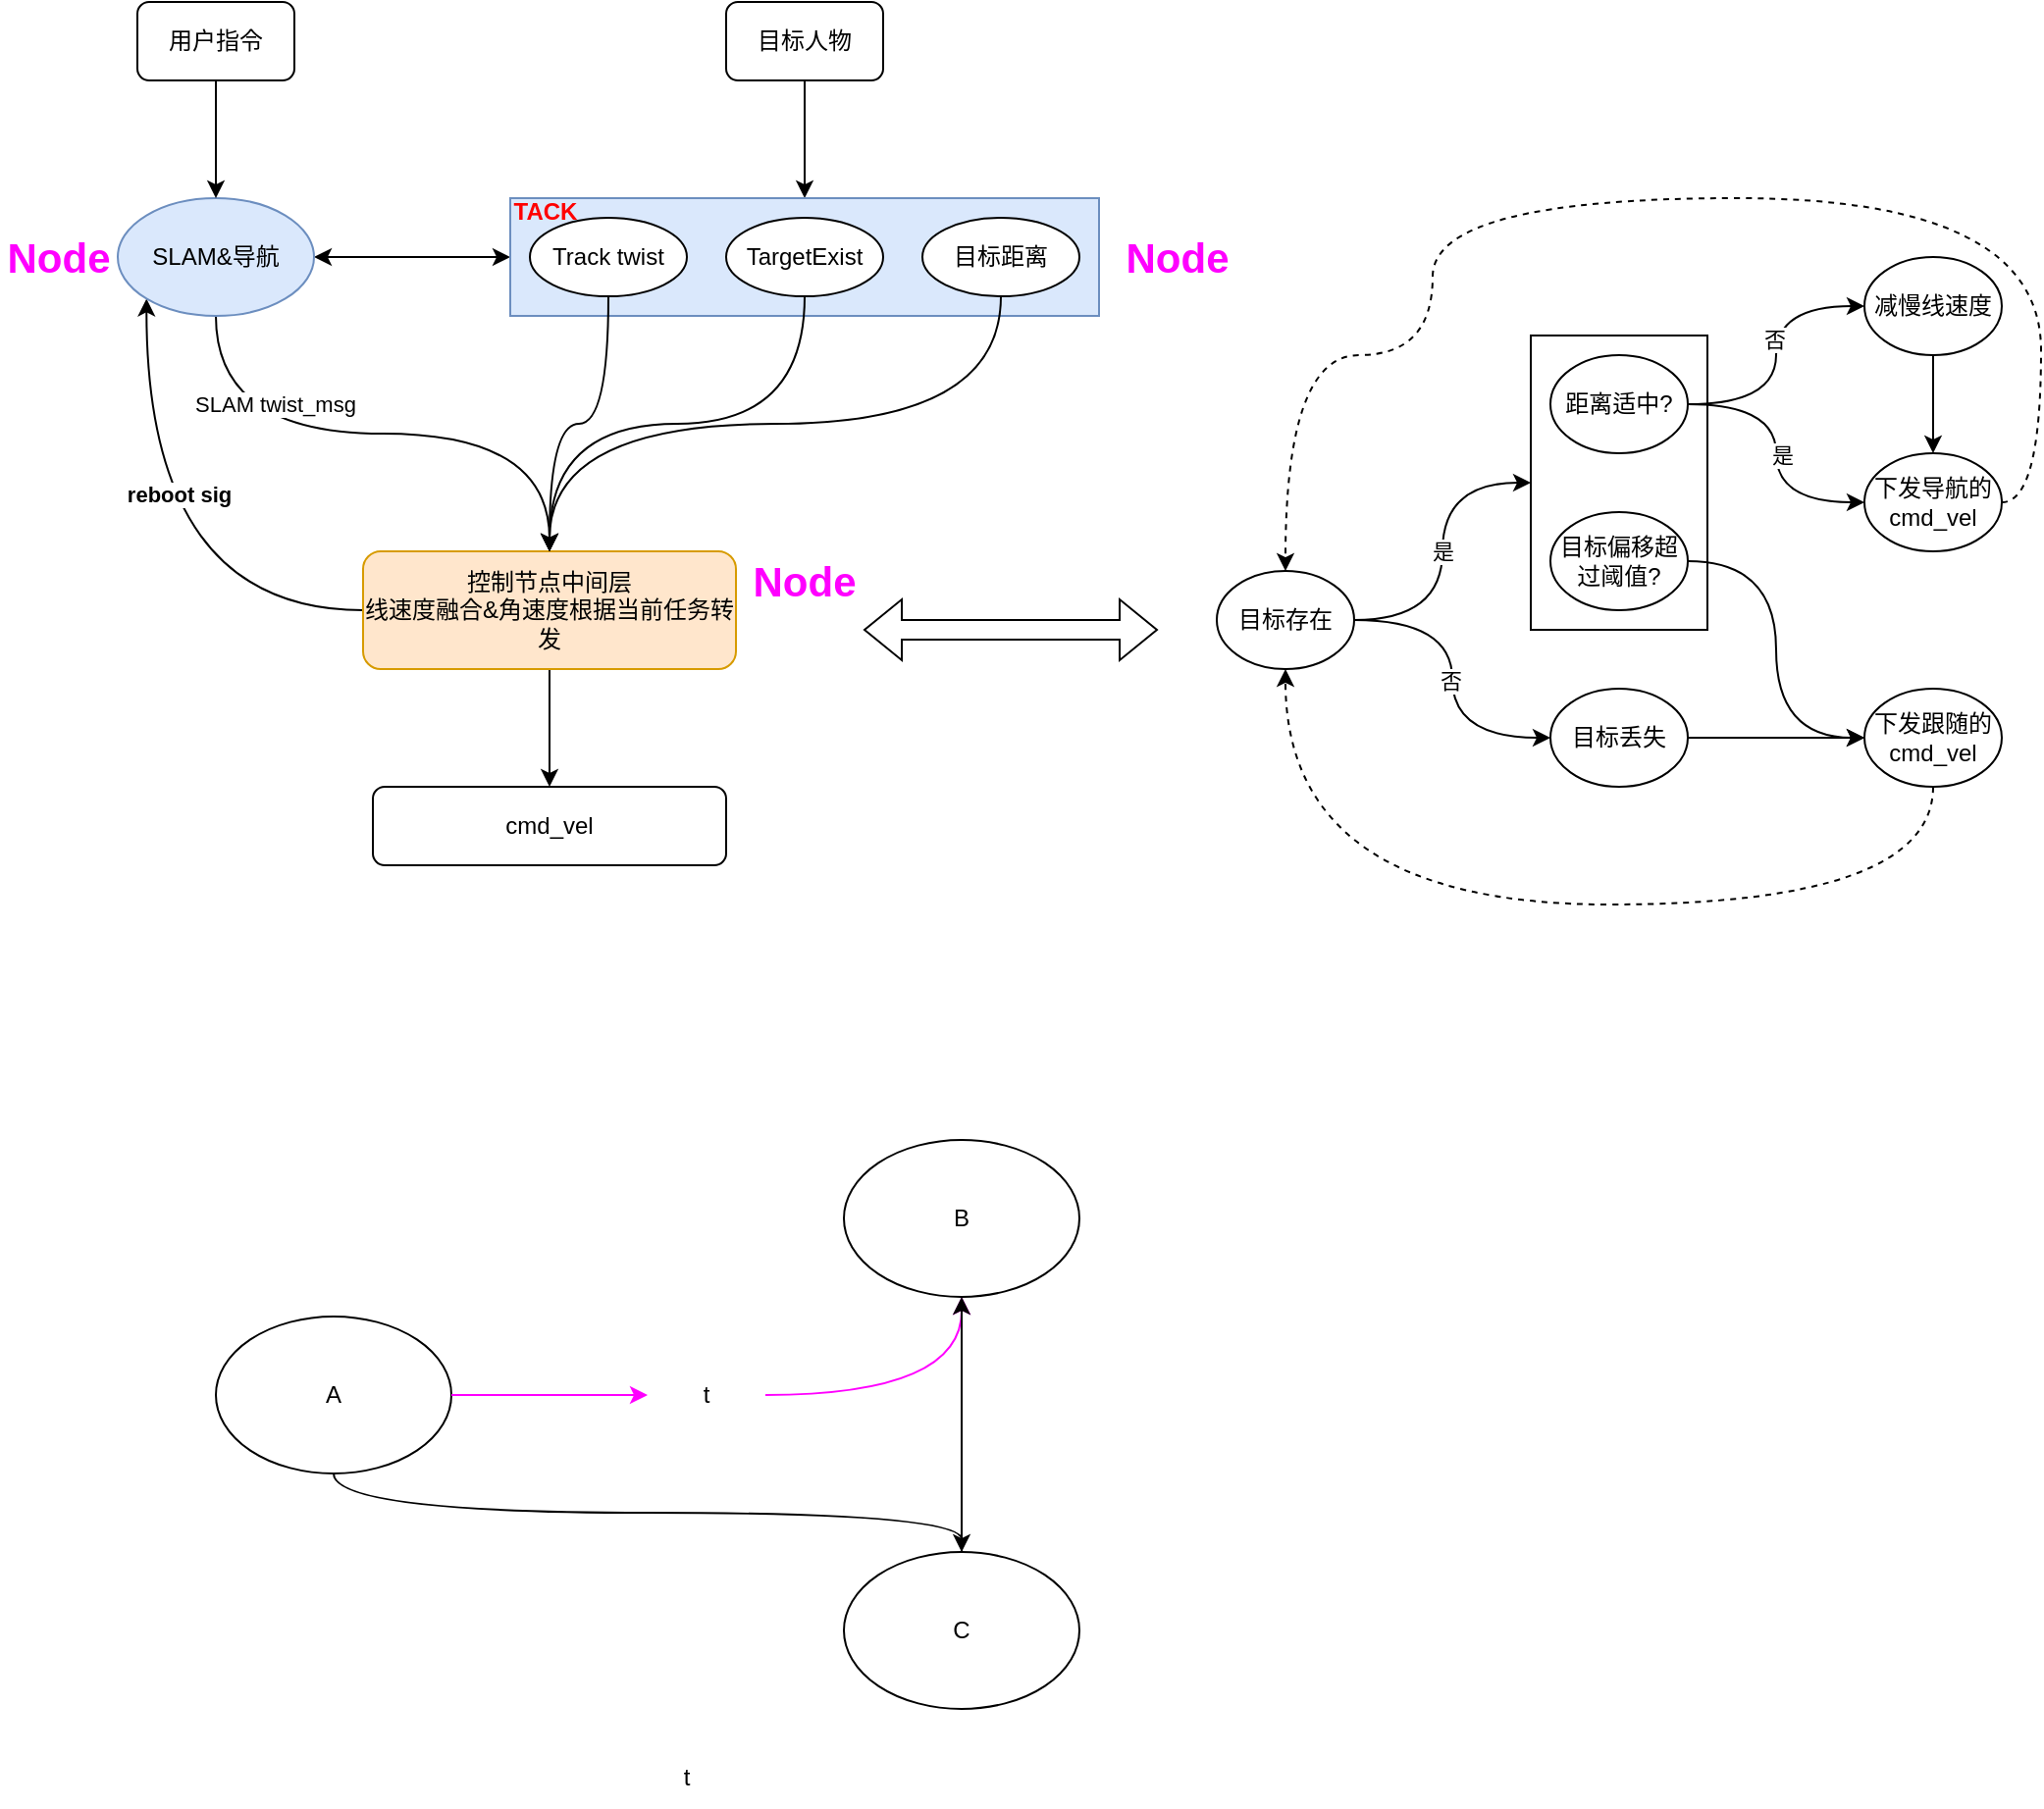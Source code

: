 <mxfile version="28.1.0">
  <diagram name="第 1 页" id="GIKNayzNPguGHVTuN4dD">
    <mxGraphModel dx="980" dy="596" grid="1" gridSize="10" guides="1" tooltips="1" connect="1" arrows="1" fold="1" page="1" pageScale="1" pageWidth="827" pageHeight="1169" math="0" shadow="0">
      <root>
        <mxCell id="0" />
        <mxCell id="1" parent="0" />
        <mxCell id="fyIjxlocXbZwOK5UZx2q-64" value="" style="group" vertex="1" connectable="0" parent="1">
          <mxGeometry x="940" y="210" width="90" height="150" as="geometry" />
        </mxCell>
        <mxCell id="fyIjxlocXbZwOK5UZx2q-63" value="" style="rounded=0;whiteSpace=wrap;html=1;" vertex="1" parent="fyIjxlocXbZwOK5UZx2q-64">
          <mxGeometry width="90" height="150" as="geometry" />
        </mxCell>
        <mxCell id="fyIjxlocXbZwOK5UZx2q-32" value="距离适中?" style="ellipse;whiteSpace=wrap;html=1;" vertex="1" parent="fyIjxlocXbZwOK5UZx2q-64">
          <mxGeometry x="10" y="10" width="70" height="50" as="geometry" />
        </mxCell>
        <mxCell id="fyIjxlocXbZwOK5UZx2q-54" value="目标偏移超过阈值?" style="ellipse;whiteSpace=wrap;html=1;" vertex="1" parent="fyIjxlocXbZwOK5UZx2q-64">
          <mxGeometry x="10" y="90" width="70" height="50" as="geometry" />
        </mxCell>
        <mxCell id="fyIjxlocXbZwOK5UZx2q-2" value="cmd_vel" style="rounded=1;whiteSpace=wrap;html=1;" vertex="1" parent="1">
          <mxGeometry x="350" y="440" width="180" height="40" as="geometry" />
        </mxCell>
        <mxCell id="fyIjxlocXbZwOK5UZx2q-23" style="edgeStyle=orthogonalEdgeStyle;curved=1;rounded=0;orthogonalLoop=1;jettySize=auto;html=1;exitX=0.5;exitY=1;exitDx=0;exitDy=0;entryX=0.5;entryY=0;entryDx=0;entryDy=0;" edge="1" parent="1" source="fyIjxlocXbZwOK5UZx2q-5" target="fyIjxlocXbZwOK5UZx2q-2">
          <mxGeometry relative="1" as="geometry" />
        </mxCell>
        <mxCell id="fyIjxlocXbZwOK5UZx2q-91" style="edgeStyle=orthogonalEdgeStyle;curved=1;rounded=0;orthogonalLoop=1;jettySize=auto;html=1;exitX=0;exitY=0.5;exitDx=0;exitDy=0;entryX=0;entryY=1;entryDx=0;entryDy=0;" edge="1" parent="1" source="fyIjxlocXbZwOK5UZx2q-5" target="fyIjxlocXbZwOK5UZx2q-7">
          <mxGeometry relative="1" as="geometry" />
        </mxCell>
        <mxCell id="fyIjxlocXbZwOK5UZx2q-92" value="reboot sig" style="edgeLabel;html=1;align=center;verticalAlign=middle;resizable=0;points=[];fontStyle=1" vertex="1" connectable="0" parent="fyIjxlocXbZwOK5UZx2q-91">
          <mxGeometry x="0.26" y="-16" relative="1" as="geometry">
            <mxPoint as="offset" />
          </mxGeometry>
        </mxCell>
        <mxCell id="fyIjxlocXbZwOK5UZx2q-5" value="控制节点中间层&lt;div&gt;线速度融合&amp;amp;角速度根据当前任务转发&lt;/div&gt;" style="rounded=1;whiteSpace=wrap;html=1;fillColor=#ffe6cc;strokeColor=#d79b00;" vertex="1" parent="1">
          <mxGeometry x="345" y="320" width="190" height="60" as="geometry" />
        </mxCell>
        <mxCell id="fyIjxlocXbZwOK5UZx2q-24" style="edgeStyle=orthogonalEdgeStyle;curved=1;rounded=0;orthogonalLoop=1;jettySize=auto;html=1;exitX=0.5;exitY=1;exitDx=0;exitDy=0;entryX=0.5;entryY=0;entryDx=0;entryDy=0;" edge="1" parent="1" source="fyIjxlocXbZwOK5UZx2q-7" target="fyIjxlocXbZwOK5UZx2q-5">
          <mxGeometry relative="1" as="geometry" />
        </mxCell>
        <mxCell id="fyIjxlocXbZwOK5UZx2q-27" value="SLAM twist_msg" style="edgeLabel;html=1;align=center;verticalAlign=middle;resizable=0;points=[];" vertex="1" connectable="0" parent="fyIjxlocXbZwOK5UZx2q-24">
          <mxGeometry x="-0.232" y="3" relative="1" as="geometry">
            <mxPoint x="-22" y="-12" as="offset" />
          </mxGeometry>
        </mxCell>
        <mxCell id="fyIjxlocXbZwOK5UZx2q-90" style="edgeStyle=orthogonalEdgeStyle;curved=1;rounded=0;orthogonalLoop=1;jettySize=auto;html=1;exitX=1;exitY=0.5;exitDx=0;exitDy=0;entryX=0;entryY=0.5;entryDx=0;entryDy=0;startArrow=classic;startFill=1;" edge="1" parent="1" source="fyIjxlocXbZwOK5UZx2q-7" target="fyIjxlocXbZwOK5UZx2q-41">
          <mxGeometry relative="1" as="geometry" />
        </mxCell>
        <mxCell id="fyIjxlocXbZwOK5UZx2q-7" value="SLAM&amp;amp;导航" style="ellipse;whiteSpace=wrap;html=1;fillColor=#dae8fc;strokeColor=#6c8ebf;" vertex="1" parent="1">
          <mxGeometry x="220" y="140" width="100" height="60" as="geometry" />
        </mxCell>
        <mxCell id="fyIjxlocXbZwOK5UZx2q-79" style="edgeStyle=orthogonalEdgeStyle;curved=1;rounded=0;orthogonalLoop=1;jettySize=auto;html=1;exitX=0.5;exitY=1;exitDx=0;exitDy=0;entryX=0.5;entryY=0;entryDx=0;entryDy=0;" edge="1" parent="1" source="fyIjxlocXbZwOK5UZx2q-18" target="fyIjxlocXbZwOK5UZx2q-7">
          <mxGeometry relative="1" as="geometry" />
        </mxCell>
        <mxCell id="fyIjxlocXbZwOK5UZx2q-18" value="用户指令" style="rounded=1;whiteSpace=wrap;html=1;" vertex="1" parent="1">
          <mxGeometry x="230" y="40" width="80" height="40" as="geometry" />
        </mxCell>
        <mxCell id="fyIjxlocXbZwOK5UZx2q-80" style="edgeStyle=orthogonalEdgeStyle;curved=1;rounded=0;orthogonalLoop=1;jettySize=auto;html=1;exitX=0.5;exitY=1;exitDx=0;exitDy=0;entryX=0.5;entryY=0;entryDx=0;entryDy=0;" edge="1" parent="1" source="fyIjxlocXbZwOK5UZx2q-22" target="fyIjxlocXbZwOK5UZx2q-41">
          <mxGeometry relative="1" as="geometry" />
        </mxCell>
        <mxCell id="fyIjxlocXbZwOK5UZx2q-22" value="目标人物" style="rounded=1;whiteSpace=wrap;html=1;" vertex="1" parent="1">
          <mxGeometry x="530" y="40" width="80" height="40" as="geometry" />
        </mxCell>
        <mxCell id="fyIjxlocXbZwOK5UZx2q-65" style="edgeStyle=orthogonalEdgeStyle;curved=1;rounded=0;orthogonalLoop=1;jettySize=auto;html=1;exitX=1;exitY=0.5;exitDx=0;exitDy=0;" edge="1" parent="1" source="fyIjxlocXbZwOK5UZx2q-31" target="fyIjxlocXbZwOK5UZx2q-63">
          <mxGeometry relative="1" as="geometry" />
        </mxCell>
        <mxCell id="fyIjxlocXbZwOK5UZx2q-75" value="是" style="edgeLabel;html=1;align=center;verticalAlign=middle;resizable=0;points=[];" vertex="1" connectable="0" parent="fyIjxlocXbZwOK5UZx2q-65">
          <mxGeometry x="-0.002" relative="1" as="geometry">
            <mxPoint as="offset" />
          </mxGeometry>
        </mxCell>
        <mxCell id="fyIjxlocXbZwOK5UZx2q-73" style="edgeStyle=orthogonalEdgeStyle;curved=1;rounded=0;orthogonalLoop=1;jettySize=auto;html=1;exitX=1;exitY=0.5;exitDx=0;exitDy=0;entryX=0;entryY=0.5;entryDx=0;entryDy=0;" edge="1" parent="1" source="fyIjxlocXbZwOK5UZx2q-31" target="fyIjxlocXbZwOK5UZx2q-72">
          <mxGeometry relative="1" as="geometry" />
        </mxCell>
        <mxCell id="fyIjxlocXbZwOK5UZx2q-76" value="否" style="edgeLabel;html=1;align=center;verticalAlign=middle;resizable=0;points=[];" vertex="1" connectable="0" parent="fyIjxlocXbZwOK5UZx2q-73">
          <mxGeometry x="0.011" y="-1" relative="1" as="geometry">
            <mxPoint as="offset" />
          </mxGeometry>
        </mxCell>
        <mxCell id="fyIjxlocXbZwOK5UZx2q-31" value="目标存在" style="ellipse;whiteSpace=wrap;html=1;" vertex="1" parent="1">
          <mxGeometry x="780" y="330" width="70" height="50" as="geometry" />
        </mxCell>
        <mxCell id="fyIjxlocXbZwOK5UZx2q-35" value="" style="edgeStyle=orthogonalEdgeStyle;curved=1;rounded=0;orthogonalLoop=1;jettySize=auto;html=1;" edge="1" parent="1" source="fyIjxlocXbZwOK5UZx2q-32" target="fyIjxlocXbZwOK5UZx2q-34">
          <mxGeometry relative="1" as="geometry" />
        </mxCell>
        <mxCell id="fyIjxlocXbZwOK5UZx2q-57" value="是" style="edgeLabel;html=1;align=center;verticalAlign=middle;resizable=0;points=[];" vertex="1" connectable="0" parent="fyIjxlocXbZwOK5UZx2q-35">
          <mxGeometry x="-0.237" y="3" relative="1" as="geometry">
            <mxPoint y="17" as="offset" />
          </mxGeometry>
        </mxCell>
        <mxCell id="fyIjxlocXbZwOK5UZx2q-60" style="edgeStyle=orthogonalEdgeStyle;curved=1;rounded=0;orthogonalLoop=1;jettySize=auto;html=1;exitX=1;exitY=0.5;exitDx=0;exitDy=0;entryX=0;entryY=0.5;entryDx=0;entryDy=0;" edge="1" parent="1" source="fyIjxlocXbZwOK5UZx2q-32" target="fyIjxlocXbZwOK5UZx2q-48">
          <mxGeometry relative="1" as="geometry" />
        </mxCell>
        <mxCell id="fyIjxlocXbZwOK5UZx2q-61" value="否" style="edgeLabel;html=1;align=center;verticalAlign=middle;resizable=0;points=[];" vertex="1" connectable="0" parent="fyIjxlocXbZwOK5UZx2q-60">
          <mxGeometry x="0.112" y="1" relative="1" as="geometry">
            <mxPoint as="offset" />
          </mxGeometry>
        </mxCell>
        <mxCell id="fyIjxlocXbZwOK5UZx2q-71" style="edgeStyle=orthogonalEdgeStyle;curved=1;rounded=0;orthogonalLoop=1;jettySize=auto;html=1;exitX=1;exitY=0.5;exitDx=0;exitDy=0;entryX=0.5;entryY=0;entryDx=0;entryDy=0;dashed=1;" edge="1" parent="1" source="fyIjxlocXbZwOK5UZx2q-34" target="fyIjxlocXbZwOK5UZx2q-31">
          <mxGeometry relative="1" as="geometry">
            <Array as="points">
              <mxPoint x="1200" y="295" />
              <mxPoint x="1200" y="140" />
              <mxPoint x="890" y="140" />
              <mxPoint x="890" y="220" />
              <mxPoint x="815" y="220" />
            </Array>
          </mxGeometry>
        </mxCell>
        <mxCell id="fyIjxlocXbZwOK5UZx2q-34" value="下发导航的cmd_vel" style="ellipse;whiteSpace=wrap;html=1;" vertex="1" parent="1">
          <mxGeometry x="1110" y="270" width="70" height="50" as="geometry" />
        </mxCell>
        <mxCell id="fyIjxlocXbZwOK5UZx2q-42" value="" style="group;fontStyle=1" vertex="1" connectable="0" parent="1">
          <mxGeometry x="420" y="140" width="300" height="60" as="geometry" />
        </mxCell>
        <mxCell id="fyIjxlocXbZwOK5UZx2q-41" value="" style="rounded=0;whiteSpace=wrap;html=1;fillColor=#dae8fc;strokeColor=#6c8ebf;" vertex="1" parent="fyIjxlocXbZwOK5UZx2q-42">
          <mxGeometry width="300" height="60" as="geometry" />
        </mxCell>
        <mxCell id="fyIjxlocXbZwOK5UZx2q-8" value="Track twist" style="ellipse;whiteSpace=wrap;html=1;" vertex="1" parent="fyIjxlocXbZwOK5UZx2q-42">
          <mxGeometry x="10" y="10" width="80" height="40" as="geometry" />
        </mxCell>
        <mxCell id="fyIjxlocXbZwOK5UZx2q-39" value="TargetExist" style="ellipse;whiteSpace=wrap;html=1;" vertex="1" parent="fyIjxlocXbZwOK5UZx2q-42">
          <mxGeometry x="110" y="10" width="80" height="40" as="geometry" />
        </mxCell>
        <mxCell id="fyIjxlocXbZwOK5UZx2q-40" value="目标距离" style="ellipse;whiteSpace=wrap;html=1;" vertex="1" parent="fyIjxlocXbZwOK5UZx2q-42">
          <mxGeometry x="210" y="10" width="80" height="40" as="geometry" />
        </mxCell>
        <mxCell id="fyIjxlocXbZwOK5UZx2q-46" value="TACK" style="text;strokeColor=none;align=center;fillColor=none;html=1;verticalAlign=middle;whiteSpace=wrap;rounded=0;fontColor=#FF0000;fontStyle=1" vertex="1" parent="fyIjxlocXbZwOK5UZx2q-42">
          <mxGeometry x="-12" y="-8" width="60" height="30" as="geometry" />
        </mxCell>
        <mxCell id="fyIjxlocXbZwOK5UZx2q-43" style="edgeStyle=orthogonalEdgeStyle;curved=1;rounded=0;orthogonalLoop=1;jettySize=auto;html=1;exitX=0.5;exitY=1;exitDx=0;exitDy=0;entryX=0.5;entryY=0;entryDx=0;entryDy=0;" edge="1" parent="1" source="fyIjxlocXbZwOK5UZx2q-8" target="fyIjxlocXbZwOK5UZx2q-5">
          <mxGeometry relative="1" as="geometry" />
        </mxCell>
        <mxCell id="fyIjxlocXbZwOK5UZx2q-44" style="edgeStyle=orthogonalEdgeStyle;curved=1;rounded=0;orthogonalLoop=1;jettySize=auto;html=1;exitX=0.5;exitY=1;exitDx=0;exitDy=0;" edge="1" parent="1" source="fyIjxlocXbZwOK5UZx2q-39" target="fyIjxlocXbZwOK5UZx2q-5">
          <mxGeometry relative="1" as="geometry" />
        </mxCell>
        <mxCell id="fyIjxlocXbZwOK5UZx2q-45" style="edgeStyle=orthogonalEdgeStyle;curved=1;rounded=0;orthogonalLoop=1;jettySize=auto;html=1;exitX=0.5;exitY=1;exitDx=0;exitDy=0;" edge="1" parent="1" source="fyIjxlocXbZwOK5UZx2q-40" target="fyIjxlocXbZwOK5UZx2q-5">
          <mxGeometry relative="1" as="geometry" />
        </mxCell>
        <mxCell id="fyIjxlocXbZwOK5UZx2q-53" style="edgeStyle=orthogonalEdgeStyle;curved=1;rounded=0;orthogonalLoop=1;jettySize=auto;html=1;exitX=0.5;exitY=1;exitDx=0;exitDy=0;entryX=0.5;entryY=0;entryDx=0;entryDy=0;" edge="1" parent="1" source="fyIjxlocXbZwOK5UZx2q-48" target="fyIjxlocXbZwOK5UZx2q-34">
          <mxGeometry relative="1" as="geometry" />
        </mxCell>
        <mxCell id="fyIjxlocXbZwOK5UZx2q-48" value="减慢线速度" style="ellipse;whiteSpace=wrap;html=1;" vertex="1" parent="1">
          <mxGeometry x="1110" y="170" width="70" height="50" as="geometry" />
        </mxCell>
        <mxCell id="fyIjxlocXbZwOK5UZx2q-77" style="edgeStyle=orthogonalEdgeStyle;curved=1;rounded=0;orthogonalLoop=1;jettySize=auto;html=1;exitX=0.5;exitY=1;exitDx=0;exitDy=0;entryX=0.5;entryY=1;entryDx=0;entryDy=0;dashed=1;" edge="1" parent="1" source="fyIjxlocXbZwOK5UZx2q-67" target="fyIjxlocXbZwOK5UZx2q-31">
          <mxGeometry relative="1" as="geometry">
            <Array as="points">
              <mxPoint x="1145" y="500" />
              <mxPoint x="815" y="500" />
            </Array>
          </mxGeometry>
        </mxCell>
        <mxCell id="fyIjxlocXbZwOK5UZx2q-67" value="下发跟随的cmd_vel" style="ellipse;whiteSpace=wrap;html=1;" vertex="1" parent="1">
          <mxGeometry x="1110" y="390" width="70" height="50" as="geometry" />
        </mxCell>
        <mxCell id="fyIjxlocXbZwOK5UZx2q-68" style="edgeStyle=orthogonalEdgeStyle;curved=1;rounded=0;orthogonalLoop=1;jettySize=auto;html=1;exitX=1;exitY=0.5;exitDx=0;exitDy=0;entryX=0;entryY=0.5;entryDx=0;entryDy=0;" edge="1" parent="1" source="fyIjxlocXbZwOK5UZx2q-54" target="fyIjxlocXbZwOK5UZx2q-67">
          <mxGeometry relative="1" as="geometry" />
        </mxCell>
        <mxCell id="fyIjxlocXbZwOK5UZx2q-74" style="edgeStyle=orthogonalEdgeStyle;curved=1;rounded=0;orthogonalLoop=1;jettySize=auto;html=1;exitX=1;exitY=0.5;exitDx=0;exitDy=0;" edge="1" parent="1" source="fyIjxlocXbZwOK5UZx2q-72" target="fyIjxlocXbZwOK5UZx2q-67">
          <mxGeometry relative="1" as="geometry" />
        </mxCell>
        <mxCell id="fyIjxlocXbZwOK5UZx2q-72" value="目标丢失" style="ellipse;whiteSpace=wrap;html=1;" vertex="1" parent="1">
          <mxGeometry x="950" y="390" width="70" height="50" as="geometry" />
        </mxCell>
        <mxCell id="fyIjxlocXbZwOK5UZx2q-84" style="edgeStyle=orthogonalEdgeStyle;curved=1;rounded=0;orthogonalLoop=1;jettySize=auto;html=1;exitX=0.5;exitY=1;exitDx=0;exitDy=0;entryX=0.5;entryY=0;entryDx=0;entryDy=0;" edge="1" parent="1" source="fyIjxlocXbZwOK5UZx2q-81" target="fyIjxlocXbZwOK5UZx2q-83">
          <mxGeometry relative="1" as="geometry" />
        </mxCell>
        <mxCell id="fyIjxlocXbZwOK5UZx2q-86" style="edgeStyle=orthogonalEdgeStyle;curved=1;rounded=0;orthogonalLoop=1;jettySize=auto;html=1;exitX=1;exitY=0.5;exitDx=0;exitDy=0;strokeColor=#FF00FF;" edge="1" parent="1" source="fyIjxlocXbZwOK5UZx2q-87">
          <mxGeometry relative="1" as="geometry">
            <mxPoint x="650.0" y="700" as="targetPoint" />
          </mxGeometry>
        </mxCell>
        <mxCell id="fyIjxlocXbZwOK5UZx2q-81" value="A" style="ellipse;whiteSpace=wrap;html=1;" vertex="1" parent="1">
          <mxGeometry x="270" y="710" width="120" height="80" as="geometry" />
        </mxCell>
        <mxCell id="fyIjxlocXbZwOK5UZx2q-82" value="B" style="ellipse;whiteSpace=wrap;html=1;" vertex="1" parent="1">
          <mxGeometry x="590" y="620" width="120" height="80" as="geometry" />
        </mxCell>
        <mxCell id="fyIjxlocXbZwOK5UZx2q-85" style="edgeStyle=orthogonalEdgeStyle;curved=1;rounded=0;orthogonalLoop=1;jettySize=auto;html=1;exitX=0.5;exitY=0;exitDx=0;exitDy=0;entryX=0.5;entryY=1;entryDx=0;entryDy=0;" edge="1" parent="1" source="fyIjxlocXbZwOK5UZx2q-83" target="fyIjxlocXbZwOK5UZx2q-82">
          <mxGeometry relative="1" as="geometry" />
        </mxCell>
        <mxCell id="fyIjxlocXbZwOK5UZx2q-83" value="C" style="ellipse;whiteSpace=wrap;html=1;" vertex="1" parent="1">
          <mxGeometry x="590" y="830" width="120" height="80" as="geometry" />
        </mxCell>
        <mxCell id="fyIjxlocXbZwOK5UZx2q-88" value="" style="edgeStyle=orthogonalEdgeStyle;curved=1;rounded=0;orthogonalLoop=1;jettySize=auto;html=1;exitX=1;exitY=0.5;exitDx=0;exitDy=0;strokeColor=#FF00FF;" edge="1" parent="1" source="fyIjxlocXbZwOK5UZx2q-81" target="fyIjxlocXbZwOK5UZx2q-87">
          <mxGeometry relative="1" as="geometry">
            <mxPoint x="650.0" y="700" as="targetPoint" />
            <mxPoint x="390" y="750" as="sourcePoint" />
          </mxGeometry>
        </mxCell>
        <mxCell id="fyIjxlocXbZwOK5UZx2q-87" value="t" style="text;strokeColor=none;align=center;fillColor=none;html=1;verticalAlign=middle;whiteSpace=wrap;rounded=0;" vertex="1" parent="1">
          <mxGeometry x="490" y="735" width="60" height="30" as="geometry" />
        </mxCell>
        <mxCell id="fyIjxlocXbZwOK5UZx2q-89" value="t" style="text;strokeColor=none;align=center;fillColor=none;html=1;verticalAlign=middle;whiteSpace=wrap;rounded=0;" vertex="1" parent="1">
          <mxGeometry x="480" y="930" width="60" height="30" as="geometry" />
        </mxCell>
        <mxCell id="fyIjxlocXbZwOK5UZx2q-94" value="Node" style="text;strokeColor=none;align=center;fillColor=none;html=1;verticalAlign=middle;whiteSpace=wrap;rounded=0;fontStyle=1;fontColor=#FF00FF;fontSize=21;rotation=0;" vertex="1" parent="1">
          <mxGeometry x="730" y="155" width="60" height="30" as="geometry" />
        </mxCell>
        <mxCell id="fyIjxlocXbZwOK5UZx2q-95" value="Node" style="text;strokeColor=none;align=center;fillColor=none;html=1;verticalAlign=middle;whiteSpace=wrap;rounded=0;fontStyle=1;fontColor=#FF00FF;fontSize=21;rotation=0;" vertex="1" parent="1">
          <mxGeometry x="160" y="155" width="60" height="30" as="geometry" />
        </mxCell>
        <mxCell id="fyIjxlocXbZwOK5UZx2q-96" value="Node" style="text;strokeColor=none;align=center;fillColor=none;html=1;verticalAlign=middle;whiteSpace=wrap;rounded=0;fontStyle=1;fontColor=#FF00FF;fontSize=21;rotation=0;" vertex="1" parent="1">
          <mxGeometry x="540" y="320" width="60" height="30" as="geometry" />
        </mxCell>
        <mxCell id="fyIjxlocXbZwOK5UZx2q-98" value="" style="shape=flexArrow;endArrow=classic;startArrow=classic;html=1;rounded=0;curved=1;" edge="1" parent="1">
          <mxGeometry width="100" height="100" relative="1" as="geometry">
            <mxPoint x="600" y="360" as="sourcePoint" />
            <mxPoint x="750" y="360" as="targetPoint" />
          </mxGeometry>
        </mxCell>
      </root>
    </mxGraphModel>
  </diagram>
</mxfile>
